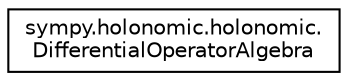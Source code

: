 digraph "Graphical Class Hierarchy"
{
 // LATEX_PDF_SIZE
  edge [fontname="Helvetica",fontsize="10",labelfontname="Helvetica",labelfontsize="10"];
  node [fontname="Helvetica",fontsize="10",shape=record];
  rankdir="LR";
  Node0 [label="sympy.holonomic.holonomic.\lDifferentialOperatorAlgebra",height=0.2,width=0.4,color="black", fillcolor="white", style="filled",URL="$classsympy_1_1holonomic_1_1holonomic_1_1DifferentialOperatorAlgebra.html",tooltip=" "];
}
